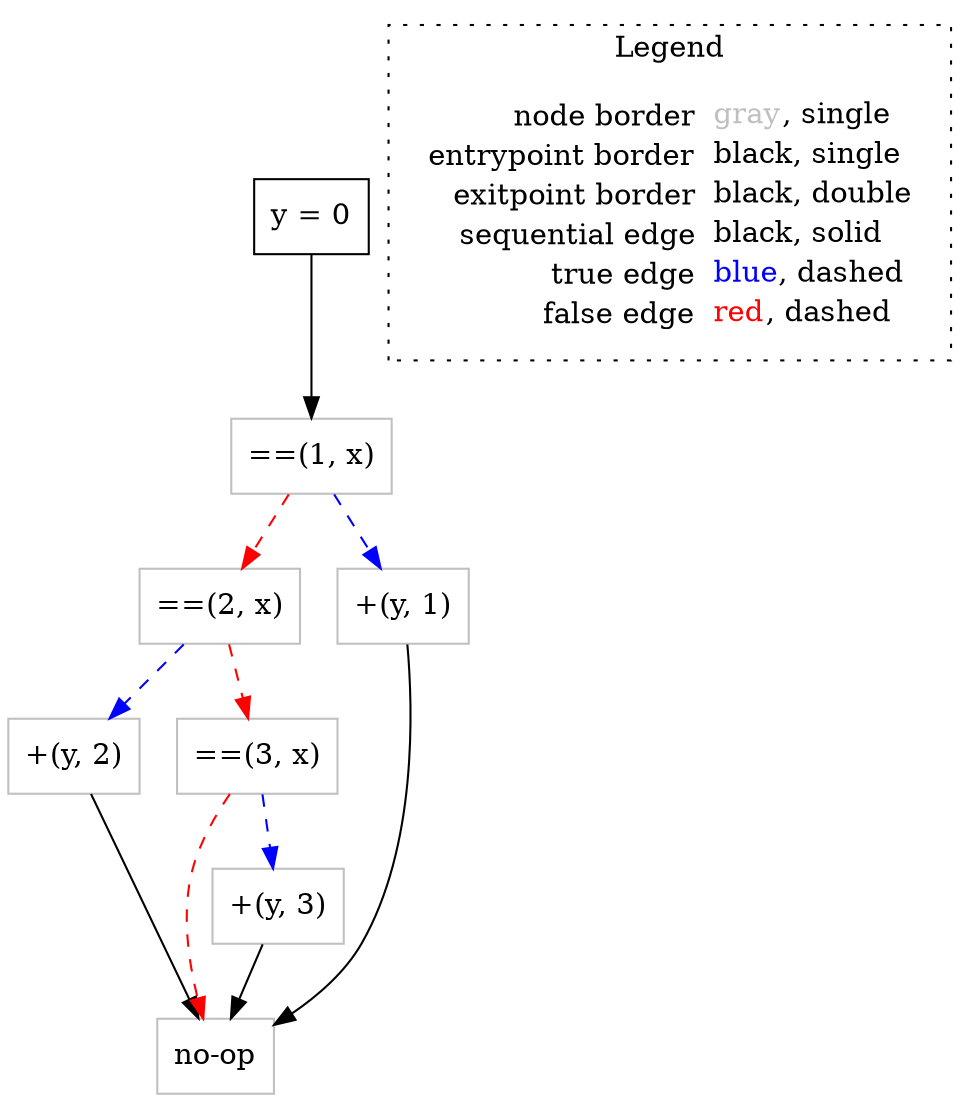 digraph {
	"node0" [shape="rect",color="black",label=<y = 0>];
	"node1" [shape="rect",color="gray",label=<==(2, x)>];
	"node2" [shape="rect",color="gray",label=<no-op>];
	"node3" [shape="rect",color="gray",label=<+(y, 1)>];
	"node4" [shape="rect",color="gray",label=<==(1, x)>];
	"node5" [shape="rect",color="gray",label=<+(y, 3)>];
	"node6" [shape="rect",color="gray",label=<+(y, 2)>];
	"node7" [shape="rect",color="gray",label=<==(3, x)>];
	"node0" -> "node4" [color="black"];
	"node1" -> "node6" [color="blue",style="dashed"];
	"node1" -> "node7" [color="red",style="dashed"];
	"node3" -> "node2" [color="black"];
	"node4" -> "node1" [color="red",style="dashed"];
	"node4" -> "node3" [color="blue",style="dashed"];
	"node5" -> "node2" [color="black"];
	"node6" -> "node2" [color="black"];
	"node7" -> "node2" [color="red",style="dashed"];
	"node7" -> "node5" [color="blue",style="dashed"];
subgraph cluster_legend {
	label="Legend";
	style=dotted;
	node [shape=plaintext];
	"legend" [label=<<table border="0" cellpadding="2" cellspacing="0" cellborder="0"><tr><td align="right">node border&nbsp;</td><td align="left"><font color="gray">gray</font>, single</td></tr><tr><td align="right">entrypoint border&nbsp;</td><td align="left"><font color="black">black</font>, single</td></tr><tr><td align="right">exitpoint border&nbsp;</td><td align="left"><font color="black">black</font>, double</td></tr><tr><td align="right">sequential edge&nbsp;</td><td align="left"><font color="black">black</font>, solid</td></tr><tr><td align="right">true edge&nbsp;</td><td align="left"><font color="blue">blue</font>, dashed</td></tr><tr><td align="right">false edge&nbsp;</td><td align="left"><font color="red">red</font>, dashed</td></tr></table>>];
}

}
